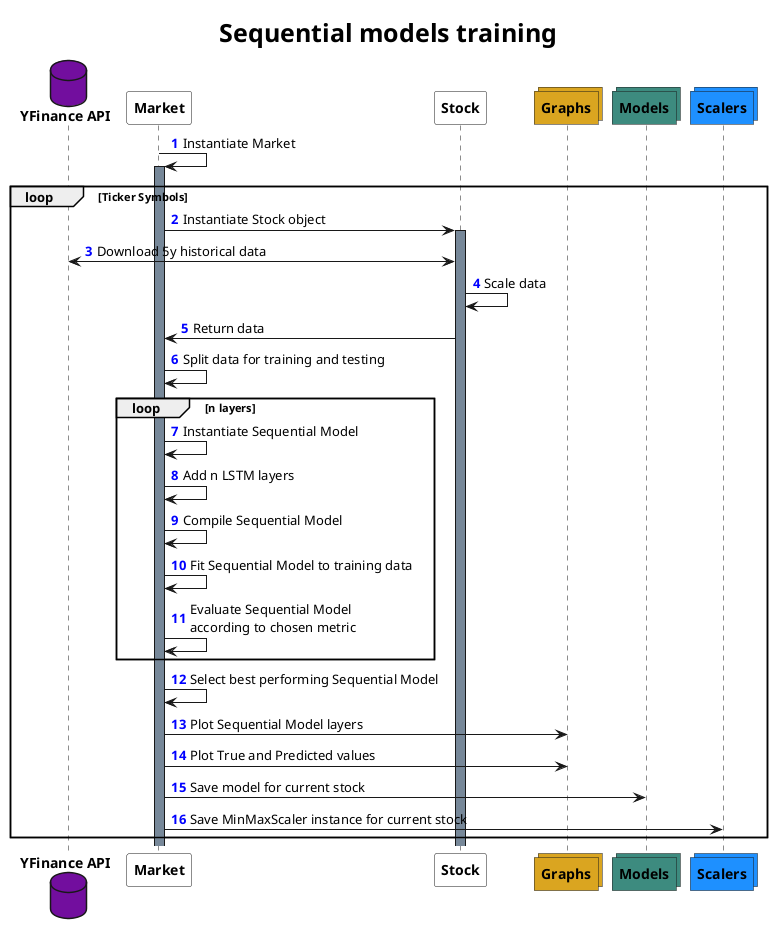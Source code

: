 @startuml

skinparam ParticipantFontStyle bold
skinparam DatabaseFontStyle bold
skinparam CollectionsFontStyle bold
skinparam BackgroundColor White
skinparam TitleFontSize 25
skinparam TitleFontStyle bold

autonumber "<font color=blue><b>"


title Sequential models training


database "YFinance API" #720E9E
participant Market #White
participant Stock #White
collections Graphs #GoldenRod
collections Models #3D8B7F
collections Scalers #DodgerBlue


Market -> Market: Instantiate Market
activate Market #LightSlateGrey
loop Ticker Symbols
Market -> Stock: Instantiate Stock object
activate Stock #LightSlateGrey
Stock <-> "YFinance API": Download 5y historical data
Stock -> Stock: Scale data
Stock -> Market: Return data
Market -> Market: Split data for training and testing
loop n layers
Market -> Market: Instantiate Sequential Model
Market -> Market: Add n LSTM layers
Market -> Market: Compile Sequential Model
Market -> Market: Fit Sequential Model to training data
Market -> Market: Evaluate Sequential Model \naccording to chosen metric
end
Market -> Market: Select best performing Sequential Model
Market -> Graphs: Plot Sequential Model layers
Market -> Graphs: Plot True and Predicted values
Market -> Models: Save model for current stock
Market -> Scalers: Save MinMaxScaler instance for current stock
end

@enduml
